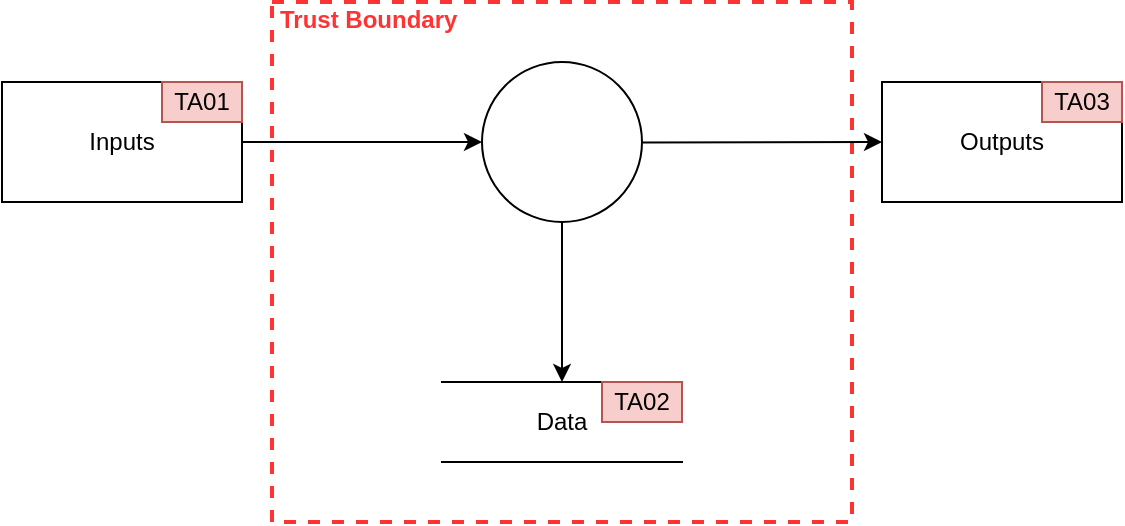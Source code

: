<mxfile version="22.0.5" type="github">
  <diagram name="Page-1" id="qjFmDRY9thTk12ac2Zu9">
    <mxGraphModel dx="984" dy="544" grid="1" gridSize="10" guides="1" tooltips="1" connect="1" arrows="1" fold="1" page="1" pageScale="1" pageWidth="827" pageHeight="1169" math="0" shadow="0">
      <root>
        <mxCell id="0" />
        <mxCell id="1" parent="0" />
        <mxCell id="3DAyS10UD6Hze93BMj8Y-9" value="Trust Boundary" style="html=1;fontColor=#FF3333;fontStyle=1;align=left;verticalAlign=top;spacing=0;labelBorderColor=none;fillColor=none;dashed=1;strokeWidth=2;strokeColor=#FF3333;spacingLeft=4;spacingTop=-3;" vertex="1" parent="1">
          <mxGeometry x="295" y="130" width="290" height="260" as="geometry" />
        </mxCell>
        <mxCell id="3DAyS10UD6Hze93BMj8Y-2" value="" style="ellipse;whiteSpace=wrap;html=1;aspect=fixed;" vertex="1" parent="1">
          <mxGeometry x="400" y="160" width="80" height="80" as="geometry" />
        </mxCell>
        <mxCell id="3DAyS10UD6Hze93BMj8Y-3" value="" style="endArrow=classic;html=1;fontColor=#FF3333;rounded=0;" edge="1" parent="1" source="3DAyS10UD6Hze93BMj8Y-4" target="3DAyS10UD6Hze93BMj8Y-2">
          <mxGeometry width="50" height="50" relative="1" as="geometry">
            <mxPoint x="70" y="110" as="sourcePoint" />
            <mxPoint x="220" y="100" as="targetPoint" />
          </mxGeometry>
        </mxCell>
        <mxCell id="3DAyS10UD6Hze93BMj8Y-4" value="Inputs" style="rounded=0;whiteSpace=wrap;html=1;" vertex="1" parent="1">
          <mxGeometry x="160" y="170" width="120" height="60" as="geometry" />
        </mxCell>
        <mxCell id="3DAyS10UD6Hze93BMj8Y-5" value="Outputs" style="rounded=0;whiteSpace=wrap;html=1;" vertex="1" parent="1">
          <mxGeometry x="600" y="170" width="120" height="60" as="geometry" />
        </mxCell>
        <mxCell id="3DAyS10UD6Hze93BMj8Y-6" value="" style="endArrow=classic;html=1;fontColor=#FF3333;rounded=0;" edge="1" parent="1" source="3DAyS10UD6Hze93BMj8Y-2" target="3DAyS10UD6Hze93BMj8Y-5">
          <mxGeometry width="50" height="50" relative="1" as="geometry">
            <mxPoint x="390" y="310" as="sourcePoint" />
            <mxPoint x="440" y="260" as="targetPoint" />
          </mxGeometry>
        </mxCell>
        <mxCell id="3DAyS10UD6Hze93BMj8Y-7" value="Data" style="shape=partialRectangle;whiteSpace=wrap;html=1;left=0;right=0;fillColor=none;" vertex="1" parent="1">
          <mxGeometry x="380" y="320" width="120" height="40" as="geometry" />
        </mxCell>
        <mxCell id="3DAyS10UD6Hze93BMj8Y-8" value="" style="endArrow=classic;html=1;fontColor=#FF3333;rounded=0;entryX=0.5;entryY=0;entryDx=0;entryDy=0;" edge="1" parent="1" source="3DAyS10UD6Hze93BMj8Y-2" target="3DAyS10UD6Hze93BMj8Y-7">
          <mxGeometry width="50" height="50" relative="1" as="geometry">
            <mxPoint x="390" y="310" as="sourcePoint" />
            <mxPoint x="440" y="260" as="targetPoint" />
          </mxGeometry>
        </mxCell>
        <mxCell id="3DAyS10UD6Hze93BMj8Y-10" value="TA01" style="text;html=1;strokeColor=#b85450;fillColor=#f8cecc;align=center;verticalAlign=middle;whiteSpace=wrap;overflow=hidden;" vertex="1" parent="1">
          <mxGeometry x="240" y="170" width="40" height="20" as="geometry" />
        </mxCell>
        <mxCell id="3DAyS10UD6Hze93BMj8Y-11" value="TA02" style="text;html=1;strokeColor=#b85450;fillColor=#f8cecc;align=center;verticalAlign=middle;whiteSpace=wrap;overflow=hidden;" vertex="1" parent="1">
          <mxGeometry x="460" y="320" width="40" height="20" as="geometry" />
        </mxCell>
        <mxCell id="3DAyS10UD6Hze93BMj8Y-12" value="TA03" style="text;html=1;strokeColor=#b85450;fillColor=#f8cecc;align=center;verticalAlign=middle;whiteSpace=wrap;overflow=hidden;" vertex="1" parent="1">
          <mxGeometry x="680" y="170" width="40" height="20" as="geometry" />
        </mxCell>
      </root>
    </mxGraphModel>
  </diagram>
</mxfile>
